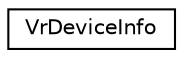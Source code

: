 digraph "Graphical Class Hierarchy"
{
 // LATEX_PDF_SIZE
  edge [fontname="Helvetica",fontsize="10",labelfontname="Helvetica",labelfontsize="10"];
  node [fontname="Helvetica",fontsize="10",shape=record];
  rankdir="LR";
  Node0 [label="VrDeviceInfo",height=0.2,width=0.4,color="black", fillcolor="white", style="filled",URL="$structVrDeviceInfo.html",tooltip=" "];
}
